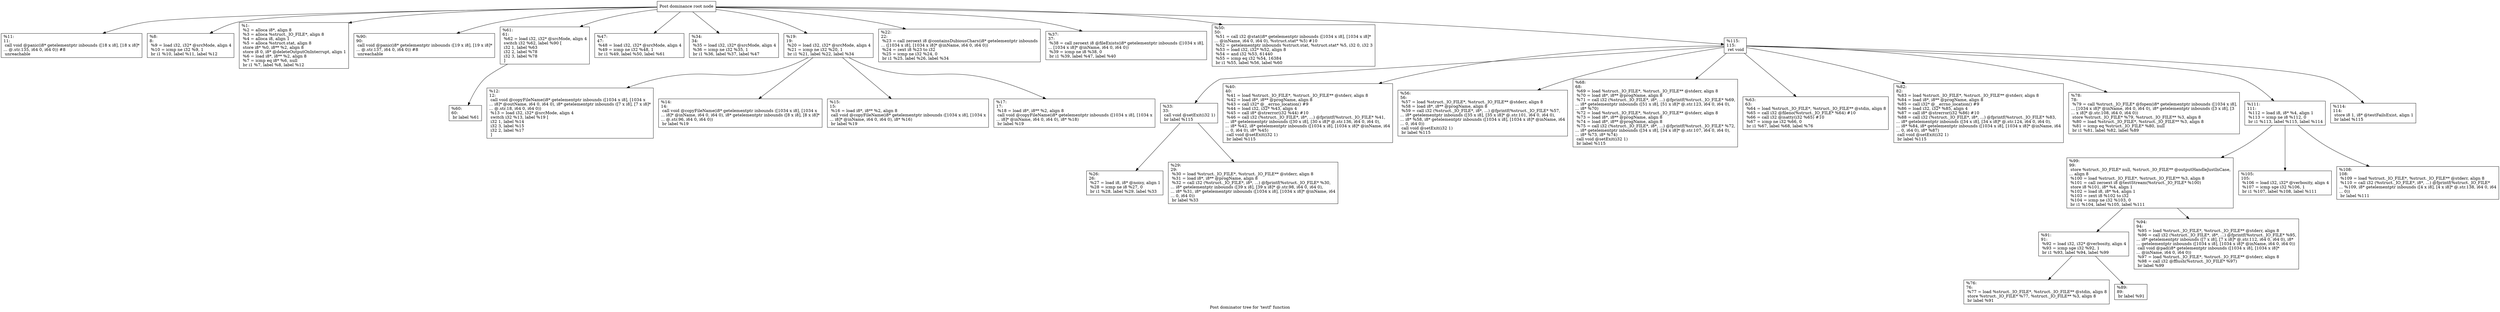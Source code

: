 digraph "Post dominator tree for 'testf' function" {
	label="Post dominator tree for 'testf' function";

	Node0x1713920 [shape=record,label="{Post dominance root node}"];
	Node0x1713920 -> Node0x16df700;
	Node0x1713920 -> Node0x1702fb0;
	Node0x1713920 -> Node0x1713a20;
	Node0x1713920 -> Node0x1442fd0;
	Node0x1713920 -> Node0x15d4520;
	Node0x1713920 -> Node0x1638ad0;
	Node0x1713920 -> Node0x15de910;
	Node0x1713920 -> Node0x160d9f0;
	Node0x1713920 -> Node0x163e2b0;
	Node0x1713920 -> Node0x162c900;
	Node0x1713920 -> Node0x162d180;
	Node0x1713920 -> Node0x15f2870;
	Node0x16df700 [shape=record,label="{%11:\l11:                                               \l  call void @panic(i8* getelementptr inbounds ([18 x i8], [18 x i8]*\l... @.str.135, i64 0, i64 0)) #8\l  unreachable\l}"];
	Node0x1702fb0 [shape=record,label="{%8:\l8:                                                \l  %9 = load i32, i32* @srcMode, align 4\l  %10 = icmp ne i32 %9, 1\l  br i1 %10, label %11, label %12\l}"];
	Node0x1713a20 [shape=record,label="{%1:\l  %2 = alloca i8*, align 8\l  %3 = alloca %struct._IO_FILE*, align 8\l  %4 = alloca i8, align 1\l  %5 = alloca %struct.stat, align 8\l  store i8* %0, i8** %2, align 8\l  store i8 0, i8* @deleteOutputOnInterrupt, align 1\l  %6 = load i8*, i8** %2, align 8\l  %7 = icmp eq i8* %6, null\l  br i1 %7, label %8, label %12\l}"];
	Node0x1442fd0 [shape=record,label="{%90:\l90:                                               \l  call void @panic(i8* getelementptr inbounds ([19 x i8], [19 x i8]*\l... @.str.137, i64 0, i64 0)) #8\l  unreachable\l}"];
	Node0x15d4520 [shape=record,label="{%61:\l61:                                               \l  %62 = load i32, i32* @srcMode, align 4\l  switch i32 %62, label %90 [\l    i32 1, label %63\l    i32 2, label %78\l    i32 3, label %78\l  ]\l}"];
	Node0x15d4520 -> Node0x15cf390;
	Node0x15cf390 [shape=record,label="{%60:\l60:                                               \l  br label %61\l}"];
	Node0x1638ad0 [shape=record,label="{%47:\l47:                                               \l  %48 = load i32, i32* @srcMode, align 4\l  %49 = icmp ne i32 %48, 1\l  br i1 %49, label %50, label %61\l}"];
	Node0x15de910 [shape=record,label="{%34:\l34:                                               \l  %35 = load i32, i32* @srcMode, align 4\l  %36 = icmp ne i32 %35, 1\l  br i1 %36, label %37, label %47\l}"];
	Node0x160d9f0 [shape=record,label="{%19:\l19:                                               \l  %20 = load i32, i32* @srcMode, align 4\l  %21 = icmp ne i32 %20, 1\l  br i1 %21, label %22, label %34\l}"];
	Node0x160d9f0 -> Node0x13e0450;
	Node0x160d9f0 -> Node0x1634d10;
	Node0x160d9f0 -> Node0x159c800;
	Node0x160d9f0 -> Node0x16b2460;
	Node0x13e0450 [shape=record,label="{%12:\l12:                                               \l  call void @copyFileName(i8* getelementptr inbounds ([1034 x i8], [1034 x\l... i8]* @outName, i64 0, i64 0), i8* getelementptr inbounds ([7 x i8], [7 x i8]*\l... @.str.18, i64 0, i64 0))\l  %13 = load i32, i32* @srcMode, align 4\l  switch i32 %13, label %19 [\l    i32 1, label %14\l    i32 3, label %15\l    i32 2, label %17\l  ]\l}"];
	Node0x1634d10 [shape=record,label="{%14:\l14:                                               \l  call void @copyFileName(i8* getelementptr inbounds ([1034 x i8], [1034 x\l... i8]* @inName, i64 0, i64 0), i8* getelementptr inbounds ([8 x i8], [8 x i8]*\l... @.str.96, i64 0, i64 0))\l  br label %19\l}"];
	Node0x159c800 [shape=record,label="{%15:\l15:                                               \l  %16 = load i8*, i8** %2, align 8\l  call void @copyFileName(i8* getelementptr inbounds ([1034 x i8], [1034 x\l... i8]* @inName, i64 0, i64 0), i8* %16)\l  br label %19\l}"];
	Node0x16b2460 [shape=record,label="{%17:\l17:                                               \l  %18 = load i8*, i8** %2, align 8\l  call void @copyFileName(i8* getelementptr inbounds ([1034 x i8], [1034 x\l... i8]* @inName, i64 0, i64 0), i8* %18)\l  br label %19\l}"];
	Node0x163e2b0 [shape=record,label="{%22:\l22:                                               \l  %23 = call zeroext i8 @containsDubiousChars(i8* getelementptr inbounds\l... ([1034 x i8], [1034 x i8]* @inName, i64 0, i64 0))\l  %24 = zext i8 %23 to i32\l  %25 = icmp ne i32 %24, 0\l  br i1 %25, label %26, label %34\l}"];
	Node0x162c900 [shape=record,label="{%37:\l37:                                               \l  %38 = call zeroext i8 @fileExists(i8* getelementptr inbounds ([1034 x i8],\l... [1034 x i8]* @inName, i64 0, i64 0))\l  %39 = icmp ne i8 %38, 0\l  br i1 %39, label %47, label %40\l}"];
	Node0x162d180 [shape=record,label="{%50:\l50:                                               \l  %51 = call i32 @stat(i8* getelementptr inbounds ([1034 x i8], [1034 x i8]*\l... @inName, i64 0, i64 0), %struct.stat* %5) #10\l  %52 = getelementptr inbounds %struct.stat, %struct.stat* %5, i32 0, i32 3\l  %53 = load i32, i32* %52, align 8\l  %54 = and i32 %53, 61440\l  %55 = icmp eq i32 %54, 16384\l  br i1 %55, label %56, label %60\l}"];
	Node0x15f2870 [shape=record,label="{%115:\l115:                                              \l  ret void\l}"];
	Node0x15f2870 -> Node0x15de590;
	Node0x15f2870 -> Node0x1443880;
	Node0x15f2870 -> Node0x1470f60;
	Node0x15f2870 -> Node0x1649890;
	Node0x15f2870 -> Node0x1610b00;
	Node0x15f2870 -> Node0x1570520;
	Node0x15f2870 -> Node0x15294d0;
	Node0x15f2870 -> Node0x13c24b0;
	Node0x15f2870 -> Node0x1641620;
	Node0x15de590 [shape=record,label="{%33:\l33:                                               \l  call void @setExit(i32 1)\l  br label %115\l}"];
	Node0x15de590 -> Node0x15e9d30;
	Node0x15de590 -> Node0x1628e60;
	Node0x15e9d30 [shape=record,label="{%26:\l26:                                               \l  %27 = load i8, i8* @noisy, align 1\l  %28 = icmp ne i8 %27, 0\l  br i1 %28, label %29, label %33\l}"];
	Node0x1628e60 [shape=record,label="{%29:\l29:                                               \l  %30 = load %struct._IO_FILE*, %struct._IO_FILE** @stderr, align 8\l  %31 = load i8*, i8** @progName, align 8\l  %32 = call i32 (%struct._IO_FILE*, i8*, ...) @fprintf(%struct._IO_FILE* %30,\l... i8* getelementptr inbounds ([39 x i8], [39 x i8]* @.str.98, i64 0, i64 0),\l... i8* %31, i8* getelementptr inbounds ([1034 x i8], [1034 x i8]* @inName, i64\l... 0, i64 0))\l  br label %33\l}"];
	Node0x1443880 [shape=record,label="{%40:\l40:                                               \l  %41 = load %struct._IO_FILE*, %struct._IO_FILE** @stderr, align 8\l  %42 = load i8*, i8** @progName, align 8\l  %43 = call i32* @__errno_location() #9\l  %44 = load i32, i32* %43, align 4\l  %45 = call i8* @strerror(i32 %44) #10\l  %46 = call i32 (%struct._IO_FILE*, i8*, ...) @fprintf(%struct._IO_FILE* %41,\l... i8* getelementptr inbounds ([30 x i8], [30 x i8]* @.str.136, i64 0, i64 0),\l... i8* %42, i8* getelementptr inbounds ([1034 x i8], [1034 x i8]* @inName, i64\l... 0, i64 0), i8* %45)\l  call void @setExit(i32 1)\l  br label %115\l}"];
	Node0x1470f60 [shape=record,label="{%56:\l56:                                               \l  %57 = load %struct._IO_FILE*, %struct._IO_FILE** @stderr, align 8\l  %58 = load i8*, i8** @progName, align 8\l  %59 = call i32 (%struct._IO_FILE*, i8*, ...) @fprintf(%struct._IO_FILE* %57,\l... i8* getelementptr inbounds ([35 x i8], [35 x i8]* @.str.101, i64 0, i64 0),\l... i8* %58, i8* getelementptr inbounds ([1034 x i8], [1034 x i8]* @inName, i64\l... 0, i64 0))\l  call void @setExit(i32 1)\l  br label %115\l}"];
	Node0x1649890 [shape=record,label="{%68:\l68:                                               \l  %69 = load %struct._IO_FILE*, %struct._IO_FILE** @stderr, align 8\l  %70 = load i8*, i8** @progName, align 8\l  %71 = call i32 (%struct._IO_FILE*, i8*, ...) @fprintf(%struct._IO_FILE* %69,\l... i8* getelementptr inbounds ([51 x i8], [51 x i8]* @.str.123, i64 0, i64 0),\l... i8* %70)\l  %72 = load %struct._IO_FILE*, %struct._IO_FILE** @stderr, align 8\l  %73 = load i8*, i8** @progName, align 8\l  %74 = load i8*, i8** @progName, align 8\l  %75 = call i32 (%struct._IO_FILE*, i8*, ...) @fprintf(%struct._IO_FILE* %72,\l... i8* getelementptr inbounds ([34 x i8], [34 x i8]* @.str.107, i64 0, i64 0),\l... i8* %73, i8* %74)\l  call void @setExit(i32 1)\l  br label %115\l}"];
	Node0x1610b00 [shape=record,label="{%63:\l63:                                               \l  %64 = load %struct._IO_FILE*, %struct._IO_FILE** @stdin, align 8\l  %65 = call i32 @fileno(%struct._IO_FILE* %64) #10\l  %66 = call i32 @isatty(i32 %65) #10\l  %67 = icmp ne i32 %66, 0\l  br i1 %67, label %68, label %76\l}"];
	Node0x1570520 [shape=record,label="{%82:\l82:                                               \l  %83 = load %struct._IO_FILE*, %struct._IO_FILE** @stderr, align 8\l  %84 = load i8*, i8** @progName, align 8\l  %85 = call i32* @__errno_location() #9\l  %86 = load i32, i32* %85, align 4\l  %87 = call i8* @strerror(i32 %86) #10\l  %88 = call i32 (%struct._IO_FILE*, i8*, ...) @fprintf(%struct._IO_FILE* %83,\l... i8* getelementptr inbounds ([34 x i8], [34 x i8]* @.str.124, i64 0, i64 0),\l... i8* %84, i8* getelementptr inbounds ([1034 x i8], [1034 x i8]* @inName, i64\l... 0, i64 0), i8* %87)\l  call void @setExit(i32 1)\l  br label %115\l}"];
	Node0x15294d0 [shape=record,label="{%78:\l78:                                               \l  %79 = call %struct._IO_FILE* @fopen(i8* getelementptr inbounds ([1034 x i8],\l... [1034 x i8]* @inName, i64 0, i64 0), i8* getelementptr inbounds ([3 x i8], [3\l... x i8]* @.str.108, i64 0, i64 0))\l  store %struct._IO_FILE* %79, %struct._IO_FILE** %3, align 8\l  %80 = load %struct._IO_FILE*, %struct._IO_FILE** %3, align 8\l  %81 = icmp eq %struct._IO_FILE* %80, null\l  br i1 %81, label %82, label %89\l}"];
	Node0x13c24b0 [shape=record,label="{%111:\l111:                                              \l  %112 = load i8, i8* %4, align 1\l  %113 = icmp ne i8 %112, 0\l  br i1 %113, label %115, label %114\l}"];
	Node0x13c24b0 -> Node0x1523470;
	Node0x13c24b0 -> Node0x1476640;
	Node0x13c24b0 -> Node0x1646b60;
	Node0x1523470 [shape=record,label="{%99:\l99:                                               \l  store %struct._IO_FILE* null, %struct._IO_FILE** @outputHandleJustInCase,\l... align 8\l  %100 = load %struct._IO_FILE*, %struct._IO_FILE** %3, align 8\l  %101 = call zeroext i8 @testStream(%struct._IO_FILE* %100)\l  store i8 %101, i8* %4, align 1\l  %102 = load i8, i8* %4, align 1\l  %103 = zext i8 %102 to i32\l  %104 = icmp ne i32 %103, 0\l  br i1 %104, label %105, label %111\l}"];
	Node0x1523470 -> Node0x1527440;
	Node0x1523470 -> Node0x1634950;
	Node0x1527440 [shape=record,label="{%91:\l91:                                               \l  %92 = load i32, i32* @verbosity, align 4\l  %93 = icmp sge i32 %92, 1\l  br i1 %93, label %94, label %99\l}"];
	Node0x1527440 -> Node0x16a56f0;
	Node0x1527440 -> Node0x163c860;
	Node0x16a56f0 [shape=record,label="{%76:\l76:                                               \l  %77 = load %struct._IO_FILE*, %struct._IO_FILE** @stdin, align 8\l  store %struct._IO_FILE* %77, %struct._IO_FILE** %3, align 8\l  br label %91\l}"];
	Node0x163c860 [shape=record,label="{%89:\l89:                                               \l  br label %91\l}"];
	Node0x1634950 [shape=record,label="{%94:\l94:                                               \l  %95 = load %struct._IO_FILE*, %struct._IO_FILE** @stderr, align 8\l  %96 = call i32 (%struct._IO_FILE*, i8*, ...) @fprintf(%struct._IO_FILE* %95,\l... i8* getelementptr inbounds ([7 x i8], [7 x i8]* @.str.112, i64 0, i64 0), i8*\l... getelementptr inbounds ([1034 x i8], [1034 x i8]* @inName, i64 0, i64 0))\l  call void @pad(i8* getelementptr inbounds ([1034 x i8], [1034 x i8]*\l... @inName, i64 0, i64 0))\l  %97 = load %struct._IO_FILE*, %struct._IO_FILE** @stderr, align 8\l  %98 = call i32 @fflush(%struct._IO_FILE* %97)\l  br label %99\l}"];
	Node0x1476640 [shape=record,label="{%105:\l105:                                              \l  %106 = load i32, i32* @verbosity, align 4\l  %107 = icmp sge i32 %106, 1\l  br i1 %107, label %108, label %111\l}"];
	Node0x1646b60 [shape=record,label="{%108:\l108:                                              \l  %109 = load %struct._IO_FILE*, %struct._IO_FILE** @stderr, align 8\l  %110 = call i32 (%struct._IO_FILE*, i8*, ...) @fprintf(%struct._IO_FILE*\l... %109, i8* getelementptr inbounds ([4 x i8], [4 x i8]* @.str.138, i64 0, i64\l... 0))\l  br label %111\l}"];
	Node0x1641620 [shape=record,label="{%114:\l114:                                              \l  store i8 1, i8* @testFailsExist, align 1\l  br label %115\l}"];
}

